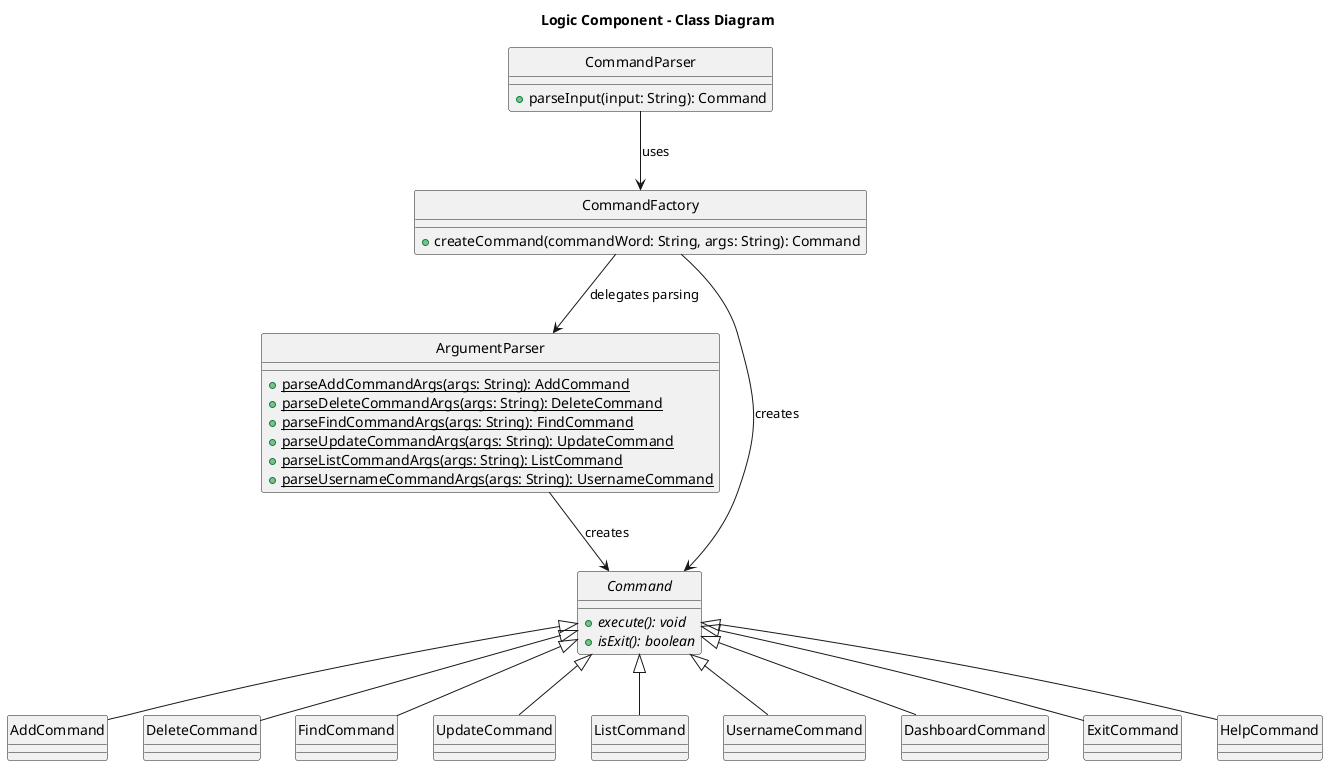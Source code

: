 @startuml
hide circle
title Logic Component - Class Diagram

class CommandParser {
    + parseInput(input: String): Command
}

class CommandFactory {
    + createCommand(commandWord: String, args: String): Command
}

class ArgumentParser {
    + {static} parseAddCommandArgs(args: String): AddCommand
    + {static} parseDeleteCommandArgs(args: String): DeleteCommand
    + {static} parseFindCommandArgs(args: String): FindCommand
    + {static} parseUpdateCommandArgs(args: String): UpdateCommand
    + {static} parseListCommandArgs(args: String): ListCommand
    + {static} parseUsernameCommandArgs(args: String): UsernameCommand
}

abstract class Command {
    + {abstract} execute(): void
    + {abstract} isExit(): boolean
}

class AddCommand
class DeleteCommand
class FindCommand
class UpdateCommand
class ListCommand
class UsernameCommand
class DashboardCommand
class ExitCommand
class HelpCommand

CommandParser --> CommandFactory : uses
CommandFactory --> ArgumentParser : delegates parsing
CommandFactory --> Command : creates
ArgumentParser --> Command : creates
Command <|-- AddCommand
Command <|-- DeleteCommand
Command <|-- FindCommand
Command <|-- UpdateCommand
Command <|-- ListCommand
Command <|-- UsernameCommand
Command <|-- DashboardCommand
Command <|-- HelpCommand
Command <|-- ExitCommand

@enduml
